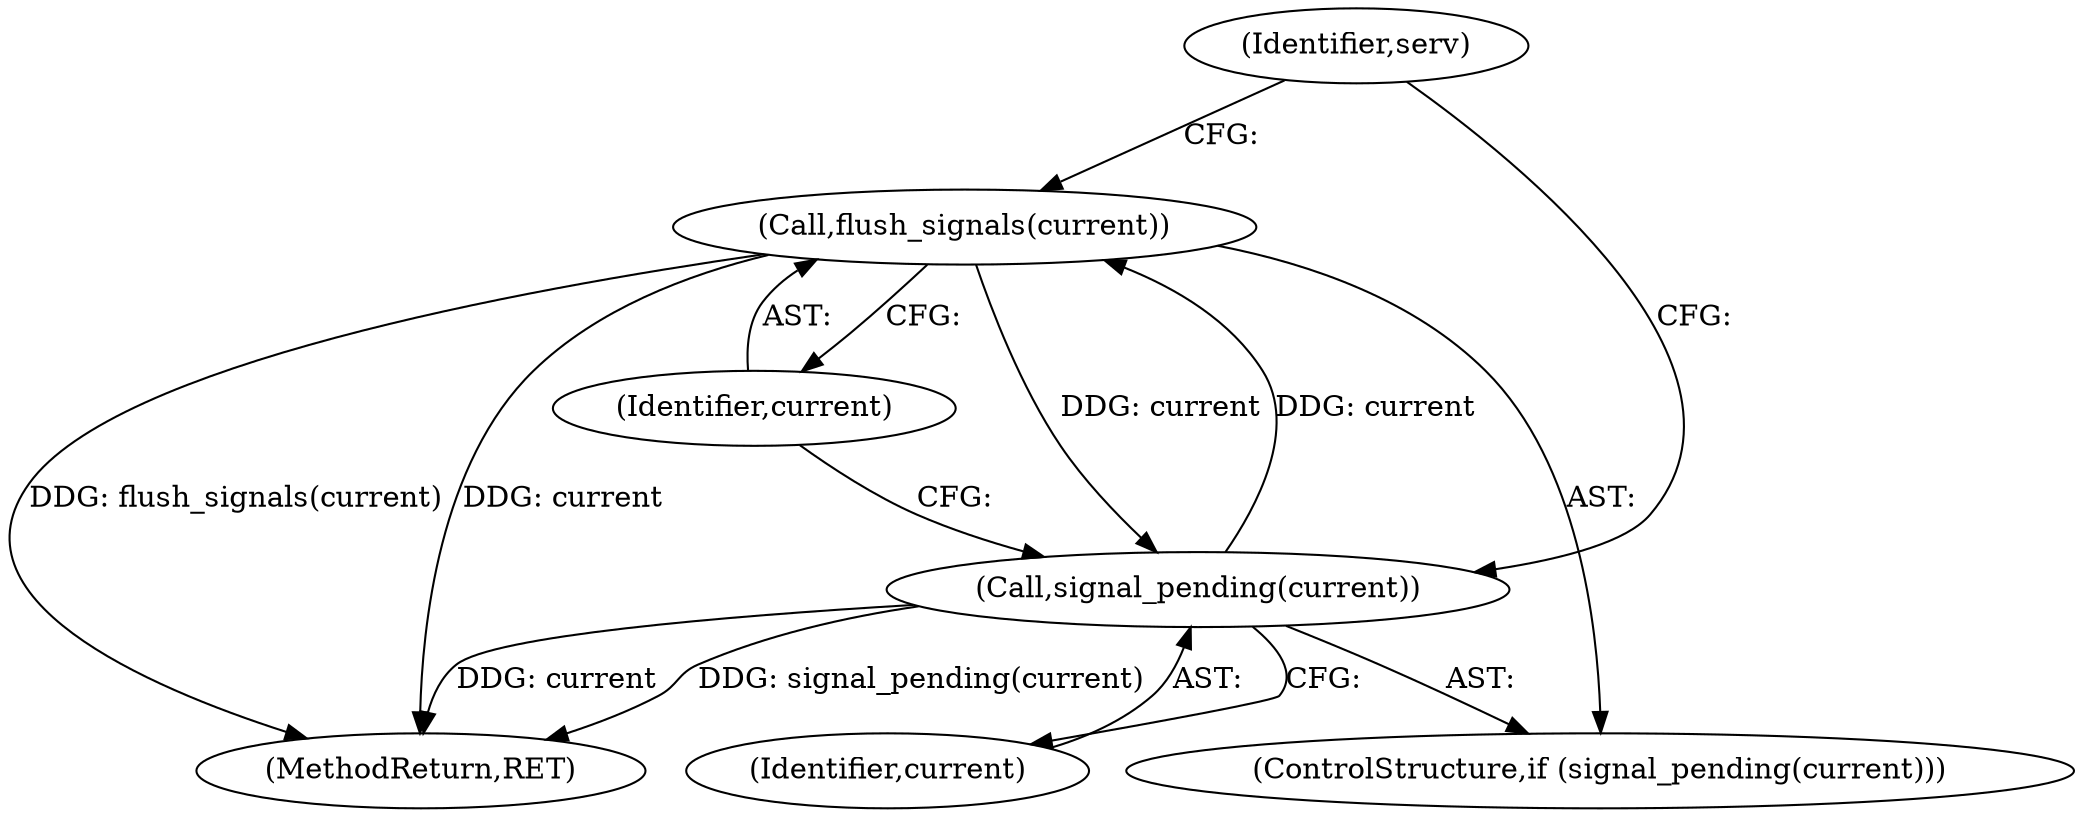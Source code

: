 digraph "0_linux_c70422f760c120480fee4de6c38804c72aa26bc1_2@API" {
"1000126" [label="(Call,flush_signals(current))"];
"1000124" [label="(Call,signal_pending(current))"];
"1000126" [label="(Call,flush_signals(current))"];
"1000201" [label="(MethodReturn,RET)"];
"1000124" [label="(Call,signal_pending(current))"];
"1000125" [label="(Identifier,current)"];
"1000131" [label="(Identifier,serv)"];
"1000126" [label="(Call,flush_signals(current))"];
"1000127" [label="(Identifier,current)"];
"1000123" [label="(ControlStructure,if (signal_pending(current)))"];
"1000126" -> "1000123"  [label="AST: "];
"1000126" -> "1000127"  [label="CFG: "];
"1000127" -> "1000126"  [label="AST: "];
"1000131" -> "1000126"  [label="CFG: "];
"1000126" -> "1000201"  [label="DDG: current"];
"1000126" -> "1000201"  [label="DDG: flush_signals(current)"];
"1000126" -> "1000124"  [label="DDG: current"];
"1000124" -> "1000126"  [label="DDG: current"];
"1000124" -> "1000123"  [label="AST: "];
"1000124" -> "1000125"  [label="CFG: "];
"1000125" -> "1000124"  [label="AST: "];
"1000127" -> "1000124"  [label="CFG: "];
"1000131" -> "1000124"  [label="CFG: "];
"1000124" -> "1000201"  [label="DDG: current"];
"1000124" -> "1000201"  [label="DDG: signal_pending(current)"];
}
